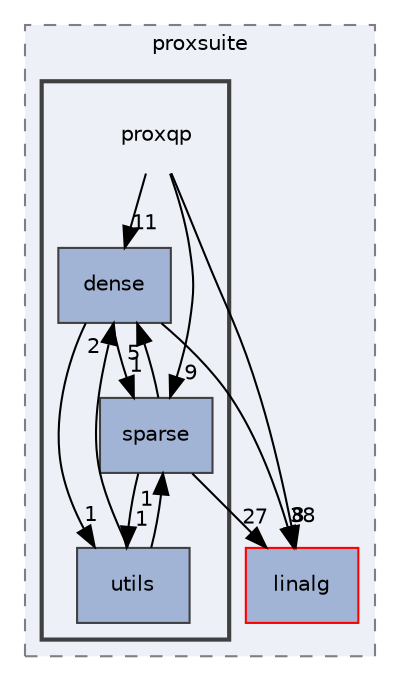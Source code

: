 digraph "include/proxsuite/proxqp"
{
 // LATEX_PDF_SIZE
  bgcolor="transparent";
  edge [fontname="Helvetica",fontsize="10",labelfontname="Helvetica",labelfontsize="10"];
  node [fontname="Helvetica",fontsize="10",shape=record];
  compound=true
  subgraph clusterdir_81f38da76c89a9b658f1eca4aa2a54da {
    graph [ bgcolor="#edf0f7", pencolor="grey50", style="filled,dashed,", label="proxsuite", fontname="Helvetica", fontsize="10", URL="dir_81f38da76c89a9b658f1eca4aa2a54da.html"]
  dir_689374dfda2501bdd2dd3b1ee53cd298 [shape=box, label="linalg", style="filled,", fillcolor="#a2b4d6", color="red", URL="dir_689374dfda2501bdd2dd3b1ee53cd298.html"];
  subgraph clusterdir_01caf7e9e8b3e7ed928385229a2afbb9 {
    graph [ bgcolor="#edf0f7", pencolor="grey25", style="filled,bold,", label="", fontname="Helvetica", fontsize="10", URL="dir_01caf7e9e8b3e7ed928385229a2afbb9.html"]
    dir_01caf7e9e8b3e7ed928385229a2afbb9 [shape=plaintext, label="proxqp"];
  dir_35fc67a0d6ba4213a0c30d725ba6d4d5 [shape=box, label="dense", style="filled,", fillcolor="#a2b4d6", color="grey25", URL="dir_35fc67a0d6ba4213a0c30d725ba6d4d5.html"];
  dir_1705c7da2126935c41561a728c3333cc [shape=box, label="sparse", style="filled,", fillcolor="#a2b4d6", color="grey25", URL="dir_1705c7da2126935c41561a728c3333cc.html"];
  dir_20facd4f77d2dec2662dab4b835c14f3 [shape=box, label="utils", style="filled,", fillcolor="#a2b4d6", color="grey25", URL="dir_20facd4f77d2dec2662dab4b835c14f3.html"];
  }
  }
  dir_01caf7e9e8b3e7ed928385229a2afbb9->dir_1705c7da2126935c41561a728c3333cc [headlabel="9", labeldistance=1.5 headhref="dir_000012_000015.html"];
  dir_01caf7e9e8b3e7ed928385229a2afbb9->dir_35fc67a0d6ba4213a0c30d725ba6d4d5 [headlabel="11", labeldistance=1.5 headhref="dir_000012_000002.html"];
  dir_01caf7e9e8b3e7ed928385229a2afbb9->dir_689374dfda2501bdd2dd3b1ee53cd298 [headlabel="38", labeldistance=1.5 headhref="dir_000012_000008.html"];
  dir_35fc67a0d6ba4213a0c30d725ba6d4d5->dir_1705c7da2126935c41561a728c3333cc [headlabel="1", labeldistance=1.5 headhref="dir_000002_000015.html"];
  dir_35fc67a0d6ba4213a0c30d725ba6d4d5->dir_20facd4f77d2dec2662dab4b835c14f3 [headlabel="1", labeldistance=1.5 headhref="dir_000002_000018.html"];
  dir_35fc67a0d6ba4213a0c30d725ba6d4d5->dir_689374dfda2501bdd2dd3b1ee53cd298 [headlabel="8", labeldistance=1.5 headhref="dir_000002_000008.html"];
  dir_1705c7da2126935c41561a728c3333cc->dir_20facd4f77d2dec2662dab4b835c14f3 [headlabel="1", labeldistance=1.5 headhref="dir_000015_000018.html"];
  dir_1705c7da2126935c41561a728c3333cc->dir_35fc67a0d6ba4213a0c30d725ba6d4d5 [headlabel="5", labeldistance=1.5 headhref="dir_000015_000002.html"];
  dir_1705c7da2126935c41561a728c3333cc->dir_689374dfda2501bdd2dd3b1ee53cd298 [headlabel="27", labeldistance=1.5 headhref="dir_000015_000008.html"];
  dir_20facd4f77d2dec2662dab4b835c14f3->dir_1705c7da2126935c41561a728c3333cc [headlabel="1", labeldistance=1.5 headhref="dir_000018_000015.html"];
  dir_20facd4f77d2dec2662dab4b835c14f3->dir_35fc67a0d6ba4213a0c30d725ba6d4d5 [headlabel="2", labeldistance=1.5 headhref="dir_000018_000002.html"];
}
